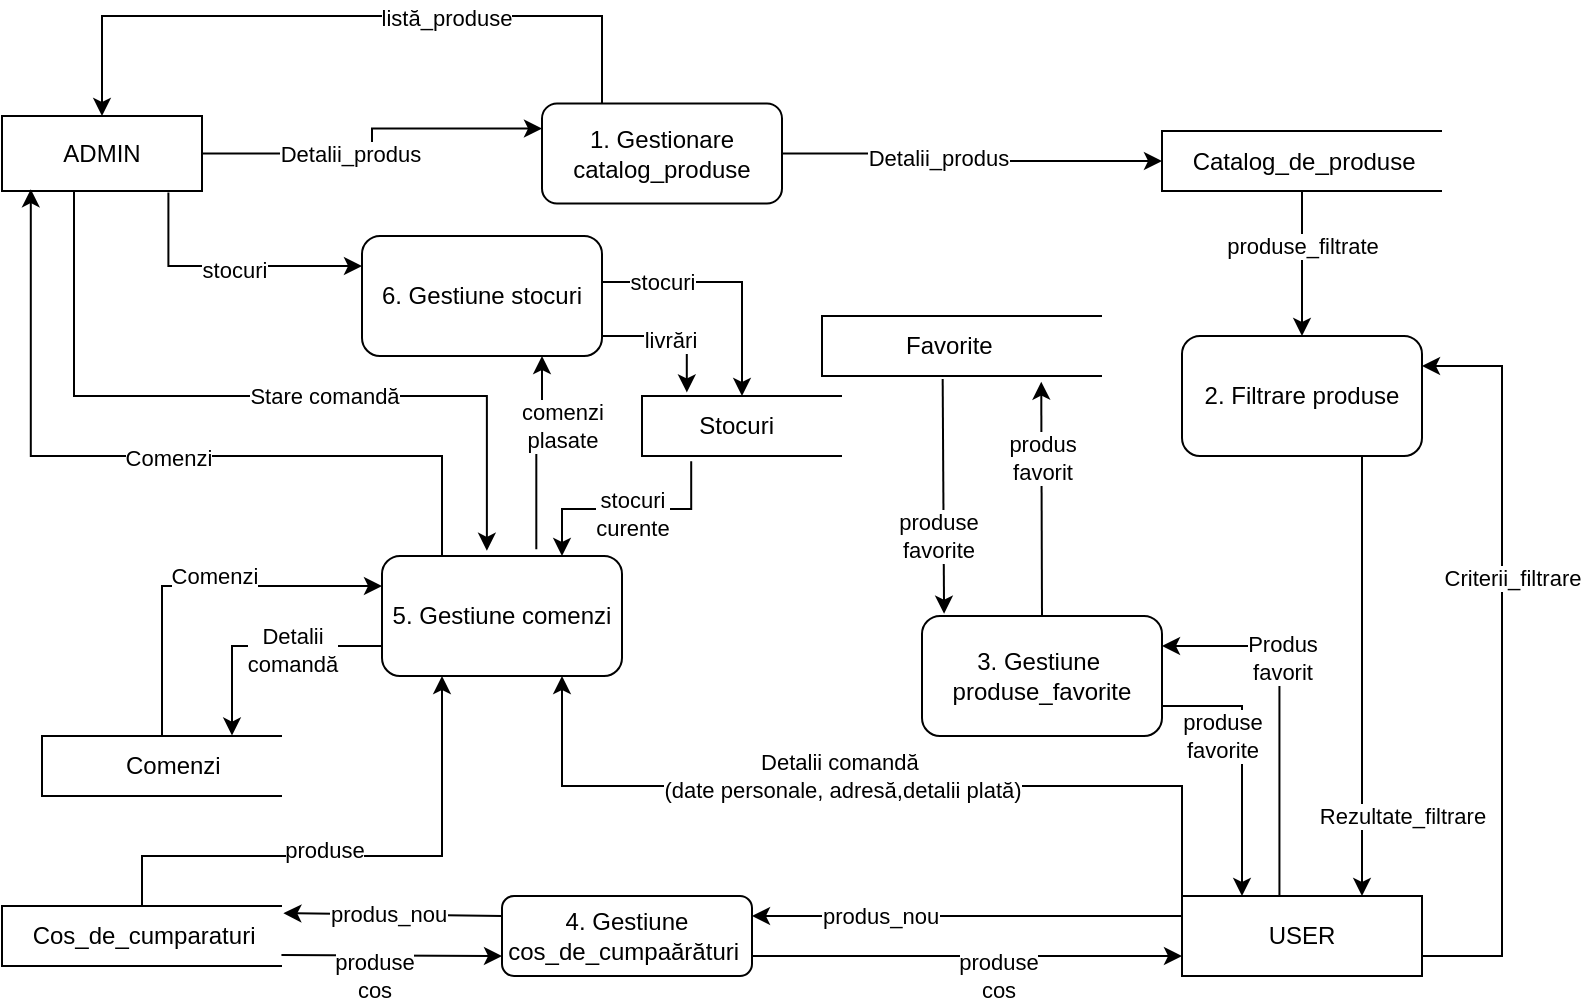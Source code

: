 <mxfile version="20.8.16" type="device"><diagram name="Page-1" id="U5PqNMfcQ06APLjViigY"><mxGraphModel dx="1276" dy="614" grid="1" gridSize="10" guides="1" tooltips="1" connect="1" arrows="1" fold="1" page="1" pageScale="1" pageWidth="850" pageHeight="1100" math="0" shadow="0"><root><mxCell id="0"/><mxCell id="1" parent="0"/><mxCell id="lXH8nNJpi3Hini99cT3u-1" value="ADMIN" style="rounded=0;whiteSpace=wrap;html=1;" parent="1" vertex="1"><mxGeometry x="20" y="80" width="100" height="37.5" as="geometry"/></mxCell><mxCell id="lXH8nNJpi3Hini99cT3u-3" value="USER" style="rounded=0;whiteSpace=wrap;html=1;" parent="1" vertex="1"><mxGeometry x="610" y="470" width="120" height="40" as="geometry"/></mxCell><mxCell id="lXH8nNJpi3Hini99cT3u-16" value="1. Gestionare catalog_produse" style="rounded=1;whiteSpace=wrap;html=1;" parent="1" vertex="1"><mxGeometry x="290" y="73.75" width="120" height="50" as="geometry"/></mxCell><mxCell id="lXH8nNJpi3Hini99cT3u-26" value="&amp;nbsp; &amp;nbsp; Catalog_de_produse" style="strokeWidth=1;html=1;shape=mxgraph.flowchart.annotation_1;align=left;pointerEvents=1;" parent="1" vertex="1"><mxGeometry x="600" y="87.5" width="140" height="30" as="geometry"/></mxCell><mxCell id="lXH8nNJpi3Hini99cT3u-27" value="" style="endArrow=classic;html=1;rounded=0;exitX=1;exitY=0.5;exitDx=0;exitDy=0;entryX=0;entryY=0.5;entryDx=0;entryDy=0;entryPerimeter=0;edgeStyle=elbowEdgeStyle;" parent="1" source="lXH8nNJpi3Hini99cT3u-16" target="lXH8nNJpi3Hini99cT3u-26" edge="1"><mxGeometry width="50" height="50" relative="1" as="geometry"><mxPoint x="600" y="390" as="sourcePoint"/><mxPoint x="650" y="340" as="targetPoint"/></mxGeometry></mxCell><mxCell id="lXH8nNJpi3Hini99cT3u-28" value="Detalii_produs" style="edgeLabel;html=1;align=center;verticalAlign=middle;resizable=0;points=[];" parent="lXH8nNJpi3Hini99cT3u-27" vertex="1" connectable="0"><mxGeometry x="0.244" y="1" relative="1" as="geometry"><mxPoint x="-39" y="-1" as="offset"/></mxGeometry></mxCell><mxCell id="lXH8nNJpi3Hini99cT3u-29" value="2. Filtrare produse" style="rounded=1;whiteSpace=wrap;html=1;" parent="1" vertex="1"><mxGeometry x="610" y="190" width="120" height="60" as="geometry"/></mxCell><mxCell id="6LWcWun2m6HF5ajt9tBx-1" value="" style="endArrow=classic;html=1;rounded=0;exitX=0.5;exitY=1;exitDx=0;exitDy=0;exitPerimeter=0;entryX=0.5;entryY=0;entryDx=0;entryDy=0;" parent="1" source="lXH8nNJpi3Hini99cT3u-26" target="lXH8nNJpi3Hini99cT3u-29" edge="1"><mxGeometry width="50" height="50" relative="1" as="geometry"><mxPoint x="520" y="410" as="sourcePoint"/><mxPoint x="570" y="360" as="targetPoint"/></mxGeometry></mxCell><mxCell id="6LWcWun2m6HF5ajt9tBx-6" value="produse_filtrate" style="edgeLabel;html=1;align=center;verticalAlign=middle;resizable=0;points=[];" parent="6LWcWun2m6HF5ajt9tBx-1" vertex="1" connectable="0"><mxGeometry x="0.226" y="-1" relative="1" as="geometry"><mxPoint x="1" y="-17" as="offset"/></mxGeometry></mxCell><mxCell id="6LWcWun2m6HF5ajt9tBx-2" value="" style="endArrow=classic;html=1;rounded=0;exitX=1;exitY=0.75;exitDx=0;exitDy=0;entryX=1;entryY=0.25;entryDx=0;entryDy=0;edgeStyle=elbowEdgeStyle;" parent="1" source="lXH8nNJpi3Hini99cT3u-3" target="lXH8nNJpi3Hini99cT3u-29" edge="1"><mxGeometry width="50" height="50" relative="1" as="geometry"><mxPoint x="570" y="700" as="sourcePoint"/><mxPoint x="620" y="650" as="targetPoint"/><Array as="points"><mxPoint x="770" y="380"/><mxPoint x="800" y="820"/></Array></mxGeometry></mxCell><mxCell id="6LWcWun2m6HF5ajt9tBx-3" value="Criterii_filtrare" style="edgeLabel;html=1;align=center;verticalAlign=middle;resizable=0;points=[];" parent="6LWcWun2m6HF5ajt9tBx-2" vertex="1" connectable="0"><mxGeometry x="-0.461" y="-2" relative="1" as="geometry"><mxPoint x="3" y="-128" as="offset"/></mxGeometry></mxCell><mxCell id="6LWcWun2m6HF5ajt9tBx-4" value="" style="endArrow=classic;html=1;rounded=0;exitX=0.75;exitY=1;exitDx=0;exitDy=0;entryX=0.75;entryY=0;entryDx=0;entryDy=0;" parent="1" source="lXH8nNJpi3Hini99cT3u-29" target="lXH8nNJpi3Hini99cT3u-3" edge="1"><mxGeometry width="50" height="50" relative="1" as="geometry"><mxPoint x="490" y="760" as="sourcePoint"/><mxPoint x="720" y="940" as="targetPoint"/></mxGeometry></mxCell><mxCell id="6LWcWun2m6HF5ajt9tBx-5" value="Rezultate_filtrare" style="edgeLabel;html=1;align=center;verticalAlign=middle;resizable=0;points=[];" parent="6LWcWun2m6HF5ajt9tBx-4" vertex="1" connectable="0"><mxGeometry x="-0.213" y="2" relative="1" as="geometry"><mxPoint x="18" y="93" as="offset"/></mxGeometry></mxCell><mxCell id="6LWcWun2m6HF5ajt9tBx-7" value="3. Gestiune&amp;nbsp;&lt;br&gt;produse_favorite" style="rounded=1;whiteSpace=wrap;html=1;" parent="1" vertex="1"><mxGeometry x="480" y="330" width="120" height="60" as="geometry"/></mxCell><mxCell id="6LWcWun2m6HF5ajt9tBx-8" value="" style="endArrow=classic;html=1;rounded=0;exitX=0.406;exitY=0.008;exitDx=0;exitDy=0;exitPerimeter=0;edgeStyle=elbowEdgeStyle;entryX=1;entryY=0.25;entryDx=0;entryDy=0;elbow=vertical;" parent="1" source="lXH8nNJpi3Hini99cT3u-3" target="6LWcWun2m6HF5ajt9tBx-7" edge="1"><mxGeometry width="50" height="50" relative="1" as="geometry"><mxPoint x="400" y="880" as="sourcePoint"/><mxPoint x="620" y="800" as="targetPoint"/><Array as="points"><mxPoint x="630" y="345"/></Array></mxGeometry></mxCell><mxCell id="6LWcWun2m6HF5ajt9tBx-9" value="Produs&lt;br&gt;favorit" style="edgeLabel;html=1;align=center;verticalAlign=middle;resizable=0;points=[];" parent="6LWcWun2m6HF5ajt9tBx-8" vertex="1" connectable="0"><mxGeometry x="0.083" y="-2" relative="1" as="geometry"><mxPoint x="-1" y="-20" as="offset"/></mxGeometry></mxCell><mxCell id="6LWcWun2m6HF5ajt9tBx-10" value="" style="endArrow=classic;html=1;rounded=0;exitX=1;exitY=0.75;exitDx=0;exitDy=0;entryX=0.25;entryY=0;entryDx=0;entryDy=0;edgeStyle=elbowEdgeStyle;elbow=vertical;" parent="1" source="6LWcWun2m6HF5ajt9tBx-7" target="lXH8nNJpi3Hini99cT3u-3" edge="1"><mxGeometry width="50" height="50" relative="1" as="geometry"><mxPoint x="460" y="880" as="sourcePoint"/><mxPoint x="510" y="830" as="targetPoint"/><Array as="points"><mxPoint x="620" y="375"/></Array></mxGeometry></mxCell><mxCell id="6LWcWun2m6HF5ajt9tBx-11" value="produse&lt;br&gt;favorite" style="edgeLabel;html=1;align=center;verticalAlign=middle;resizable=0;points=[];" parent="6LWcWun2m6HF5ajt9tBx-10" vertex="1" connectable="0"><mxGeometry x="-0.083" relative="1" as="geometry"><mxPoint x="-10" y="-7" as="offset"/></mxGeometry></mxCell><mxCell id="6LWcWun2m6HF5ajt9tBx-12" value="&lt;blockquote style=&quot;margin: 0 0 0 40px; border: none; padding: 0px;&quot;&gt;Favorite&lt;/blockquote&gt;" style="strokeWidth=1;html=1;shape=mxgraph.flowchart.annotation_1;align=left;pointerEvents=1;" parent="1" vertex="1"><mxGeometry x="430" y="180" width="140" height="30" as="geometry"/></mxCell><mxCell id="6LWcWun2m6HF5ajt9tBx-13" value="" style="endArrow=classic;html=1;rounded=0;exitX=0.5;exitY=0;exitDx=0;exitDy=0;entryX=0.783;entryY=1.094;entryDx=0;entryDy=0;entryPerimeter=0;" parent="1" source="6LWcWun2m6HF5ajt9tBx-7" target="6LWcWun2m6HF5ajt9tBx-12" edge="1"><mxGeometry width="50" height="50" relative="1" as="geometry"><mxPoint x="500" y="640" as="sourcePoint"/><mxPoint x="550" y="590" as="targetPoint"/></mxGeometry></mxCell><mxCell id="6LWcWun2m6HF5ajt9tBx-14" value="produs&lt;br&gt;favorit" style="edgeLabel;html=1;align=center;verticalAlign=middle;resizable=0;points=[];" parent="6LWcWun2m6HF5ajt9tBx-13" vertex="1" connectable="0"><mxGeometry x="0.458" y="2" relative="1" as="geometry"><mxPoint x="2" y="6" as="offset"/></mxGeometry></mxCell><mxCell id="6LWcWun2m6HF5ajt9tBx-15" value="" style="endArrow=classic;html=1;rounded=0;exitX=0.431;exitY=1.05;exitDx=0;exitDy=0;exitPerimeter=0;entryX=0.092;entryY=-0.019;entryDx=0;entryDy=0;entryPerimeter=0;" parent="1" source="6LWcWun2m6HF5ajt9tBx-12" target="6LWcWun2m6HF5ajt9tBx-7" edge="1"><mxGeometry width="50" height="50" relative="1" as="geometry"><mxPoint x="440" y="610" as="sourcePoint"/><mxPoint x="490" y="560" as="targetPoint"/></mxGeometry></mxCell><mxCell id="6LWcWun2m6HF5ajt9tBx-16" value="produse&lt;br&gt;favorite" style="edgeLabel;html=1;align=center;verticalAlign=middle;resizable=0;points=[];" parent="6LWcWun2m6HF5ajt9tBx-15" vertex="1" connectable="0"><mxGeometry x="0.543" y="-3" relative="1" as="geometry"><mxPoint y="-12" as="offset"/></mxGeometry></mxCell><mxCell id="6LWcWun2m6HF5ajt9tBx-17" value="4. Gestiune&lt;br&gt;cos_de_cumpaărături&amp;nbsp;" style="rounded=1;whiteSpace=wrap;html=1;" parent="1" vertex="1"><mxGeometry x="270" y="470" width="125" height="40" as="geometry"/></mxCell><mxCell id="6LWcWun2m6HF5ajt9tBx-18" value="" style="endArrow=classic;html=1;rounded=0;exitX=0;exitY=0.25;exitDx=0;exitDy=0;entryX=1;entryY=0.25;entryDx=0;entryDy=0;" parent="1" source="lXH8nNJpi3Hini99cT3u-3" target="6LWcWun2m6HF5ajt9tBx-17" edge="1"><mxGeometry width="50" height="50" relative="1" as="geometry"><mxPoint x="330" y="900" as="sourcePoint"/><mxPoint x="380" y="850" as="targetPoint"/></mxGeometry></mxCell><mxCell id="6LWcWun2m6HF5ajt9tBx-20" value="produs_nou" style="edgeLabel;html=1;align=center;verticalAlign=middle;resizable=0;points=[];" parent="6LWcWun2m6HF5ajt9tBx-18" vertex="1" connectable="0"><mxGeometry x="0.47" relative="1" as="geometry"><mxPoint x="7" as="offset"/></mxGeometry></mxCell><mxCell id="6LWcWun2m6HF5ajt9tBx-19" value="" style="endArrow=classic;html=1;rounded=0;exitX=1;exitY=0.75;exitDx=0;exitDy=0;entryX=0;entryY=0.75;entryDx=0;entryDy=0;" parent="1" source="6LWcWun2m6HF5ajt9tBx-17" target="lXH8nNJpi3Hini99cT3u-3" edge="1"><mxGeometry width="50" height="50" relative="1" as="geometry"><mxPoint x="320" y="890" as="sourcePoint"/><mxPoint x="570" y="1050" as="targetPoint"/></mxGeometry></mxCell><mxCell id="6LWcWun2m6HF5ajt9tBx-21" value="produse&lt;br&gt;cos" style="edgeLabel;html=1;align=center;verticalAlign=middle;resizable=0;points=[];" parent="6LWcWun2m6HF5ajt9tBx-19" vertex="1" connectable="0"><mxGeometry x="-0.49" y="1" relative="1" as="geometry"><mxPoint x="68" y="11" as="offset"/></mxGeometry></mxCell><mxCell id="6LWcWun2m6HF5ajt9tBx-22" value="&amp;nbsp; &amp;nbsp; Cos_de_cumparaturi" style="strokeWidth=1;html=1;shape=mxgraph.flowchart.annotation_1;align=left;pointerEvents=1;" parent="1" vertex="1"><mxGeometry x="20" y="475" width="140" height="30" as="geometry"/></mxCell><mxCell id="6LWcWun2m6HF5ajt9tBx-23" value="" style="endArrow=classic;html=1;rounded=0;exitX=0;exitY=0.25;exitDx=0;exitDy=0;entryX=1.005;entryY=0.12;entryDx=0;entryDy=0;entryPerimeter=0;" parent="1" source="6LWcWun2m6HF5ajt9tBx-17" target="6LWcWun2m6HF5ajt9tBx-22" edge="1"><mxGeometry width="50" height="50" relative="1" as="geometry"><mxPoint x="210" y="900" as="sourcePoint"/><mxPoint x="260" y="850" as="targetPoint"/></mxGeometry></mxCell><mxCell id="6LWcWun2m6HF5ajt9tBx-25" value="produs_nou" style="edgeLabel;html=1;align=center;verticalAlign=middle;resizable=0;points=[];" parent="6LWcWun2m6HF5ajt9tBx-23" vertex="1" connectable="0"><mxGeometry x="0.217" y="-1" relative="1" as="geometry"><mxPoint x="9" y="1" as="offset"/></mxGeometry></mxCell><mxCell id="6LWcWun2m6HF5ajt9tBx-24" value="" style="endArrow=classic;html=1;rounded=0;exitX=0.998;exitY=0.817;exitDx=0;exitDy=0;exitPerimeter=0;entryX=0;entryY=0.75;entryDx=0;entryDy=0;" parent="1" source="6LWcWun2m6HF5ajt9tBx-22" target="6LWcWun2m6HF5ajt9tBx-17" edge="1"><mxGeometry width="50" height="50" relative="1" as="geometry"><mxPoint x="340" y="1070" as="sourcePoint"/><mxPoint x="390" y="1020" as="targetPoint"/></mxGeometry></mxCell><mxCell id="6LWcWun2m6HF5ajt9tBx-26" value="produse&lt;br&gt;cos" style="edgeLabel;html=1;align=center;verticalAlign=middle;resizable=0;points=[];" parent="6LWcWun2m6HF5ajt9tBx-24" vertex="1" connectable="0"><mxGeometry x="-0.362" y="1" relative="1" as="geometry"><mxPoint x="11" y="11" as="offset"/></mxGeometry></mxCell><mxCell id="6LWcWun2m6HF5ajt9tBx-37" value="5. Gestiune comenzi" style="rounded=1;whiteSpace=wrap;html=1;" parent="1" vertex="1"><mxGeometry x="210" y="300" width="120" height="60" as="geometry"/></mxCell><mxCell id="6LWcWun2m6HF5ajt9tBx-45" value="&lt;blockquote style=&quot;margin: 0 0 0 40px; border: none; padding: 0px;&quot;&gt;Comenzi&lt;/blockquote&gt;" style="strokeWidth=1;html=1;shape=mxgraph.flowchart.annotation_1;align=left;pointerEvents=1;rotation=0;" parent="1" vertex="1"><mxGeometry x="40" y="390" width="120" height="30" as="geometry"/></mxCell><mxCell id="9DCJ03LAof5UJxQB_ZX3-2" value="" style="endArrow=classic;html=1;rounded=0;exitX=1;exitY=0.5;exitDx=0;exitDy=0;entryX=0;entryY=0.25;entryDx=0;entryDy=0;edgeStyle=elbowEdgeStyle;" parent="1" source="lXH8nNJpi3Hini99cT3u-1" target="lXH8nNJpi3Hini99cT3u-16" edge="1"><mxGeometry width="50" height="50" relative="1" as="geometry"><mxPoint x="280" y="120" as="sourcePoint"/><mxPoint x="330" y="70" as="targetPoint"/></mxGeometry></mxCell><mxCell id="9DCJ03LAof5UJxQB_ZX3-3" value="Detalii_produs" style="edgeLabel;html=1;align=center;verticalAlign=middle;resizable=0;points=[];" parent="9DCJ03LAof5UJxQB_ZX3-2" vertex="1" connectable="0"><mxGeometry x="-0.282" y="1" relative="1" as="geometry"><mxPoint x="8" y="1" as="offset"/></mxGeometry></mxCell><mxCell id="9DCJ03LAof5UJxQB_ZX3-4" value="" style="endArrow=classic;html=1;rounded=0;exitX=0.36;exitY=0.997;exitDx=0;exitDy=0;entryX=0.437;entryY=-0.043;entryDx=0;entryDy=0;edgeStyle=elbowEdgeStyle;elbow=vertical;exitPerimeter=0;entryPerimeter=0;" parent="1" source="lXH8nNJpi3Hini99cT3u-1" target="6LWcWun2m6HF5ajt9tBx-37" edge="1"><mxGeometry width="50" height="50" relative="1" as="geometry"><mxPoint x="80" y="250" as="sourcePoint"/><mxPoint x="130" y="200" as="targetPoint"/><Array as="points"><mxPoint x="220" y="220"/><mxPoint x="240" y="210"/><mxPoint x="190" y="170"/></Array></mxGeometry></mxCell><mxCell id="9DCJ03LAof5UJxQB_ZX3-6" value="Stare comandă" style="edgeLabel;html=1;align=center;verticalAlign=middle;resizable=0;points=[];" parent="9DCJ03LAof5UJxQB_ZX3-4" vertex="1" connectable="0"><mxGeometry x="-0.15" y="1" relative="1" as="geometry"><mxPoint x="63" y="1" as="offset"/></mxGeometry></mxCell><mxCell id="9DCJ03LAof5UJxQB_ZX3-5" value="" style="endArrow=classic;html=1;rounded=0;elbow=vertical;exitX=0.25;exitY=0;exitDx=0;exitDy=0;entryX=0.144;entryY=0.976;entryDx=0;entryDy=0;edgeStyle=elbowEdgeStyle;entryPerimeter=0;" parent="1" source="6LWcWun2m6HF5ajt9tBx-37" target="lXH8nNJpi3Hini99cT3u-1" edge="1"><mxGeometry width="50" height="50" relative="1" as="geometry"><mxPoint x="410" y="410" as="sourcePoint"/><mxPoint x="460" y="360" as="targetPoint"/><Array as="points"><mxPoint x="190" y="250"/></Array></mxGeometry></mxCell><mxCell id="9DCJ03LAof5UJxQB_ZX3-7" value="Comenzi" style="edgeLabel;html=1;align=center;verticalAlign=middle;resizable=0;points=[];" parent="9DCJ03LAof5UJxQB_ZX3-5" vertex="1" connectable="0"><mxGeometry x="-0.089" y="-4" relative="1" as="geometry"><mxPoint x="-10" y="5" as="offset"/></mxGeometry></mxCell><mxCell id="9DCJ03LAof5UJxQB_ZX3-8" value="" style="endArrow=classic;html=1;rounded=0;exitX=0.5;exitY=0;exitDx=0;exitDy=0;exitPerimeter=0;entryX=0;entryY=0.25;entryDx=0;entryDy=0;edgeStyle=elbowEdgeStyle;elbow=vertical;" parent="1" source="6LWcWun2m6HF5ajt9tBx-45" target="6LWcWun2m6HF5ajt9tBx-37" edge="1"><mxGeometry width="50" height="50" relative="1" as="geometry"><mxPoint x="90" y="300" as="sourcePoint"/><mxPoint x="140" y="250" as="targetPoint"/><Array as="points"><mxPoint x="150" y="315"/></Array></mxGeometry></mxCell><mxCell id="9DCJ03LAof5UJxQB_ZX3-9" value="Comenzi" style="edgeLabel;html=1;align=center;verticalAlign=middle;resizable=0;points=[];" parent="9DCJ03LAof5UJxQB_ZX3-8" vertex="1" connectable="0"><mxGeometry x="0.067" y="-2" relative="1" as="geometry"><mxPoint x="2" y="-7" as="offset"/></mxGeometry></mxCell><mxCell id="9DCJ03LAof5UJxQB_ZX3-10" value="" style="endArrow=classic;html=1;rounded=0;exitX=0;exitY=0.75;exitDx=0;exitDy=0;entryX=0.793;entryY=-0.007;entryDx=0;entryDy=0;entryPerimeter=0;edgeStyle=elbowEdgeStyle;" parent="1" source="6LWcWun2m6HF5ajt9tBx-37" target="6LWcWun2m6HF5ajt9tBx-45" edge="1"><mxGeometry width="50" height="50" relative="1" as="geometry"><mxPoint x="40" y="290" as="sourcePoint"/><mxPoint x="90" y="240" as="targetPoint"/><Array as="points"><mxPoint x="135" y="360"/></Array></mxGeometry></mxCell><mxCell id="9DCJ03LAof5UJxQB_ZX3-11" value="Detalii&lt;br&gt;comandă" style="edgeLabel;html=1;align=center;verticalAlign=middle;resizable=0;points=[];" parent="9DCJ03LAof5UJxQB_ZX3-10" vertex="1" connectable="0"><mxGeometry x="0.048" y="2" relative="1" as="geometry"><mxPoint x="18" as="offset"/></mxGeometry></mxCell><mxCell id="9DCJ03LAof5UJxQB_ZX3-12" value="" style="endArrow=classic;html=1;rounded=0;exitX=0.25;exitY=0;exitDx=0;exitDy=0;entryX=0.5;entryY=0;entryDx=0;entryDy=0;edgeStyle=elbowEdgeStyle;" parent="1" source="lXH8nNJpi3Hini99cT3u-16" target="lXH8nNJpi3Hini99cT3u-1" edge="1"><mxGeometry width="50" height="50" relative="1" as="geometry"><mxPoint x="300" y="190" as="sourcePoint"/><mxPoint x="350" y="140" as="targetPoint"/><Array as="points"><mxPoint x="190" y="30"/></Array></mxGeometry></mxCell><mxCell id="9DCJ03LAof5UJxQB_ZX3-13" value="listă_produse" style="edgeLabel;html=1;align=center;verticalAlign=middle;resizable=0;points=[];" parent="9DCJ03LAof5UJxQB_ZX3-12" vertex="1" connectable="0"><mxGeometry x="-0.288" y="1" relative="1" as="geometry"><mxPoint as="offset"/></mxGeometry></mxCell><mxCell id="1wSCbtGxduOP0V64PsHB-1" value="" style="endArrow=classic;html=1;rounded=0;entryX=0.75;entryY=1;entryDx=0;entryDy=0;edgeStyle=elbowEdgeStyle;elbow=vertical;exitX=0;exitY=0;exitDx=0;exitDy=0;" parent="1" source="lXH8nNJpi3Hini99cT3u-3" target="6LWcWun2m6HF5ajt9tBx-37" edge="1"><mxGeometry width="50" height="50" relative="1" as="geometry"><mxPoint x="400" y="430" as="sourcePoint"/><mxPoint x="450" y="380" as="targetPoint"/></mxGeometry></mxCell><mxCell id="1wSCbtGxduOP0V64PsHB-2" value="Detalii comandă&amp;nbsp;&lt;br&gt;(date personale, adresă,detalii plată)" style="edgeLabel;html=1;align=center;verticalAlign=middle;resizable=0;points=[];" parent="1wSCbtGxduOP0V64PsHB-1" vertex="1" connectable="0"><mxGeometry x="0.282" relative="1" as="geometry"><mxPoint x="44" y="-5" as="offset"/></mxGeometry></mxCell><mxCell id="1wSCbtGxduOP0V64PsHB-3" value="" style="endArrow=classic;html=1;rounded=0;exitX=0.5;exitY=0;exitDx=0;exitDy=0;exitPerimeter=0;entryX=0.25;entryY=1;entryDx=0;entryDy=0;edgeStyle=elbowEdgeStyle;elbow=vertical;" parent="1" source="6LWcWun2m6HF5ajt9tBx-22" target="6LWcWun2m6HF5ajt9tBx-37" edge="1"><mxGeometry width="50" height="50" relative="1" as="geometry"><mxPoint x="220" y="440" as="sourcePoint"/><mxPoint x="270" y="390" as="targetPoint"/><Array as="points"><mxPoint x="160" y="450"/></Array></mxGeometry></mxCell><mxCell id="1wSCbtGxduOP0V64PsHB-4" value="produse" style="edgeLabel;html=1;align=center;verticalAlign=middle;resizable=0;points=[];" parent="1wSCbtGxduOP0V64PsHB-3" vertex="1" connectable="0"><mxGeometry x="-0.126" y="3" relative="1" as="geometry"><mxPoint as="offset"/></mxGeometry></mxCell><mxCell id="k0XgQ4N9OpXA-tEvdhx6-8" value="" style="edgeStyle=elbowEdgeStyle;rounded=0;orthogonalLoop=1;jettySize=auto;elbow=vertical;html=1;entryX=0.5;entryY=0;entryDx=0;entryDy=0;entryPerimeter=0;exitX=1;exitY=0.25;exitDx=0;exitDy=0;" edge="1" parent="1" source="k0XgQ4N9OpXA-tEvdhx6-1" target="k0XgQ4N9OpXA-tEvdhx6-2"><mxGeometry relative="1" as="geometry"><Array as="points"><mxPoint x="340" y="163"/></Array></mxGeometry></mxCell><mxCell id="k0XgQ4N9OpXA-tEvdhx6-14" value="stocuri" style="edgeLabel;html=1;align=center;verticalAlign=middle;resizable=0;points=[];" vertex="1" connectable="0" parent="k0XgQ4N9OpXA-tEvdhx6-8"><mxGeometry x="-0.618" relative="1" as="geometry"><mxPoint x="12" as="offset"/></mxGeometry></mxCell><mxCell id="k0XgQ4N9OpXA-tEvdhx6-1" value="6. Gestiune stocuri" style="rounded=1;whiteSpace=wrap;html=1;" vertex="1" parent="1"><mxGeometry x="200" y="140" width="120" height="60" as="geometry"/></mxCell><mxCell id="k0XgQ4N9OpXA-tEvdhx6-2" value="&amp;nbsp; &amp;nbsp; &lt;span style=&quot;white-space: pre;&quot;&gt;&#9;&lt;/span&gt;Stocuri" style="strokeWidth=1;html=1;shape=mxgraph.flowchart.annotation_1;align=left;pointerEvents=1;" vertex="1" parent="1"><mxGeometry x="340" y="220" width="100" height="30" as="geometry"/></mxCell><mxCell id="k0XgQ4N9OpXA-tEvdhx6-5" value="" style="endArrow=classic;html=1;rounded=0;exitX=0.832;exitY=1.019;exitDx=0;exitDy=0;exitPerimeter=0;entryX=0;entryY=0.25;entryDx=0;entryDy=0;edgeStyle=elbowEdgeStyle;elbow=vertical;" edge="1" parent="1" source="lXH8nNJpi3Hini99cT3u-1" target="k0XgQ4N9OpXA-tEvdhx6-1"><mxGeometry width="50" height="50" relative="1" as="geometry"><mxPoint x="140" y="140" as="sourcePoint"/><mxPoint x="190" y="120" as="targetPoint"/><Array as="points"><mxPoint x="170" y="155"/><mxPoint x="150" y="150"/></Array></mxGeometry></mxCell><mxCell id="k0XgQ4N9OpXA-tEvdhx6-6" value="stocuri" style="edgeLabel;html=1;align=center;verticalAlign=middle;resizable=0;points=[];" vertex="1" connectable="0" parent="k0XgQ4N9OpXA-tEvdhx6-5"><mxGeometry x="0.039" y="-2" relative="1" as="geometry"><mxPoint as="offset"/></mxGeometry></mxCell><mxCell id="k0XgQ4N9OpXA-tEvdhx6-9" value="" style="endArrow=classic;html=1;rounded=0;entryX=0.75;entryY=0;entryDx=0;entryDy=0;exitX=0.246;exitY=1.087;exitDx=0;exitDy=0;exitPerimeter=0;edgeStyle=elbowEdgeStyle;elbow=vertical;" edge="1" parent="1" source="k0XgQ4N9OpXA-tEvdhx6-2" target="6LWcWun2m6HF5ajt9tBx-37"><mxGeometry width="50" height="50" relative="1" as="geometry"><mxPoint x="350" y="250" as="sourcePoint"/><mxPoint x="420" y="280" as="targetPoint"/></mxGeometry></mxCell><mxCell id="k0XgQ4N9OpXA-tEvdhx6-10" value="stocuri&lt;br&gt;curente" style="edgeLabel;html=1;align=center;verticalAlign=middle;resizable=0;points=[];" vertex="1" connectable="0" parent="k0XgQ4N9OpXA-tEvdhx6-9"><mxGeometry x="-0.295" y="2" relative="1" as="geometry"><mxPoint x="-14" as="offset"/></mxGeometry></mxCell><mxCell id="k0XgQ4N9OpXA-tEvdhx6-12" value="" style="endArrow=classic;html=1;rounded=0;elbow=vertical;exitX=0.643;exitY=-0.057;exitDx=0;exitDy=0;entryX=0.75;entryY=1;entryDx=0;entryDy=0;edgeStyle=elbowEdgeStyle;exitPerimeter=0;" edge="1" parent="1" source="6LWcWun2m6HF5ajt9tBx-37" target="k0XgQ4N9OpXA-tEvdhx6-1"><mxGeometry width="50" height="50" relative="1" as="geometry"><mxPoint x="400" y="340" as="sourcePoint"/><mxPoint x="450" y="290" as="targetPoint"/></mxGeometry></mxCell><mxCell id="k0XgQ4N9OpXA-tEvdhx6-13" value="comenzi&lt;br&gt;plasate" style="edgeLabel;html=1;align=center;verticalAlign=middle;resizable=0;points=[];" vertex="1" connectable="0" parent="k0XgQ4N9OpXA-tEvdhx6-12"><mxGeometry x="0.293" y="3" relative="1" as="geometry"><mxPoint x="13" as="offset"/></mxGeometry></mxCell><mxCell id="k0XgQ4N9OpXA-tEvdhx6-15" value="" style="endArrow=classic;html=1;rounded=0;exitX=1;exitY=0.75;exitDx=0;exitDy=0;entryX=0.224;entryY=-0.06;entryDx=0;entryDy=0;entryPerimeter=0;edgeStyle=elbowEdgeStyle;elbow=vertical;" edge="1" parent="1" source="k0XgQ4N9OpXA-tEvdhx6-1" target="k0XgQ4N9OpXA-tEvdhx6-2"><mxGeometry width="50" height="50" relative="1" as="geometry"><mxPoint x="430" y="180" as="sourcePoint"/><mxPoint x="480" y="130" as="targetPoint"/><Array as="points"><mxPoint x="340" y="190"/></Array></mxGeometry></mxCell><mxCell id="k0XgQ4N9OpXA-tEvdhx6-16" value="livrări" style="edgeLabel;html=1;align=center;verticalAlign=middle;resizable=0;points=[];" vertex="1" connectable="0" parent="k0XgQ4N9OpXA-tEvdhx6-15"><mxGeometry x="0.026" y="-2" relative="1" as="geometry"><mxPoint as="offset"/></mxGeometry></mxCell></root></mxGraphModel></diagram></mxfile>